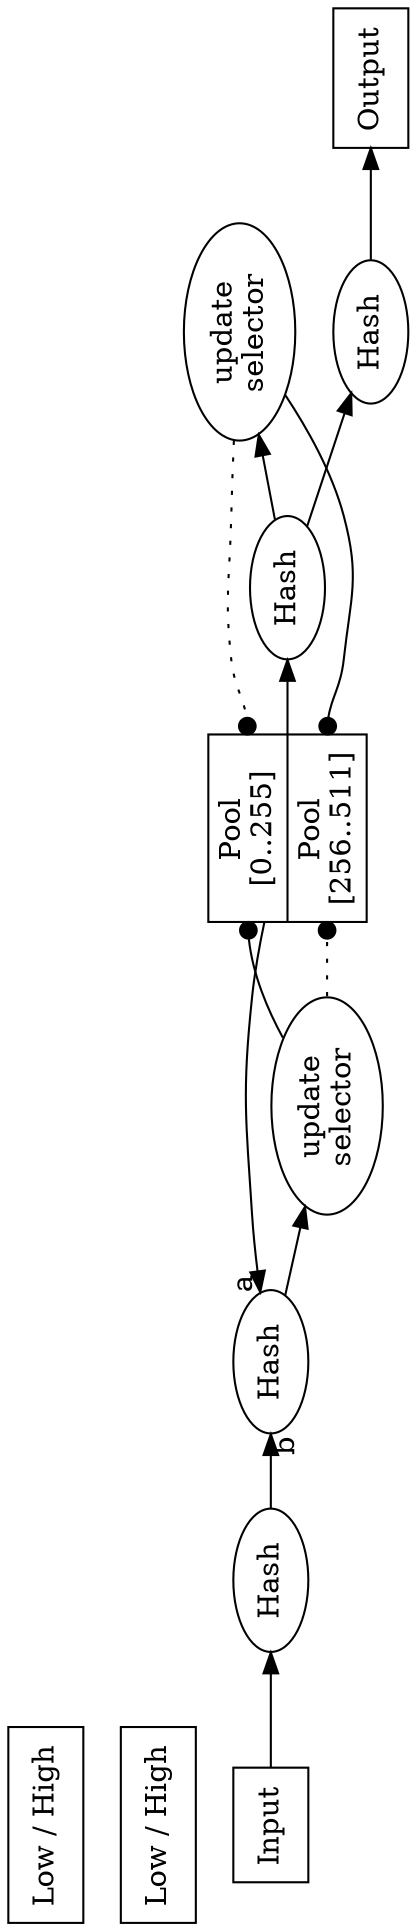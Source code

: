 digraph prnr{
     graph[orientation=landscape,rankdir=LR];
     Input[shape=box];
     Output[shape=box];
     Pool[shape=record,label="<Low> Pool\n[0..255]|<High> Pool\n[256..511]"];
     InH1[label=Hash];
     InHMix[label=Hash];
     InSelector[label="update\nselector"];
     InSelectorState[shape=box,label="Low / High"];
     OutH1[label=Hash];
     OutH2[label=Hash];
     OutSelector[label="update\nselector"];
     OutSelectorState[shape=box,label="Low / High"];
	  
     /* the INPUT part of the PRNG */ 
     Input -> InH1;
     InH1 -> InHMix[headlabel ="b"];
     Pool -> InHMix[headlabel ="a"];
     InHMix -> InSelector;
     InSelector -> Pool:Low[arrowhead=dot];
     InSelector -> Pool:High[style=dotted,arrowhead=dot];
  //   InSelector -> InSelectorState[headlabel=toogle];
  //   InSelectorState -> InSelector;

     /* the OUTPUT part of the PRNG */
     Pool -> OutH1;
     OutH1 -> OutSelector;
     OutSelector -> Pool:Low[style=dotted,arrowhead=dot];
     OutSelector -> Pool:High[arrowhead=dot];
 //    OutSelector -> OutSelectorState[headlabel=toogle];
 //    OutSelectorState -> OutSelector;	       
     OutH1 -> OutH2;
     OutH2 -> Output;

}

